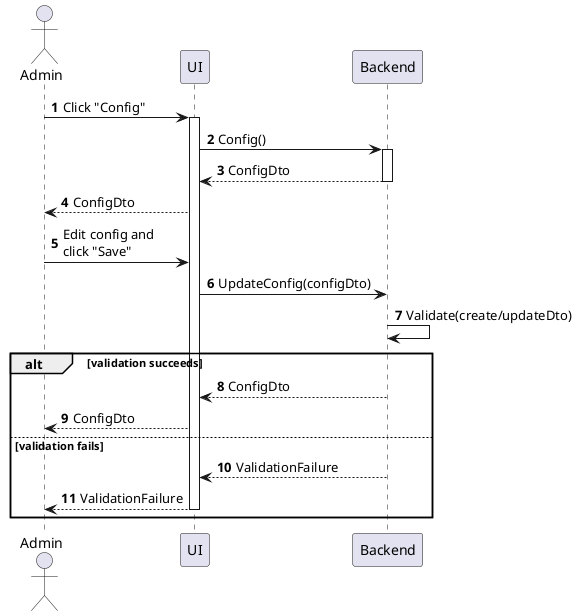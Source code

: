 @startuml config-manage
autonumber

actor "Admin" as a
participant UI as f
participant Backend as b

a -> f : Click "Config"
activate f
f -> b : Config()
activate b
return ConfigDto
f --> a : ConfigDto

a -> f : Edit config and\nclick "Save"
f -> b : UpdateConfig(configDto)
b -> b : Validate(create/updateDto)
alt validation succeeds
    b --> f : ConfigDto
    f --> a : ConfigDto
else validation fails
    b --> f : ValidationFailure
    return ValidationFailure
end

@enduml